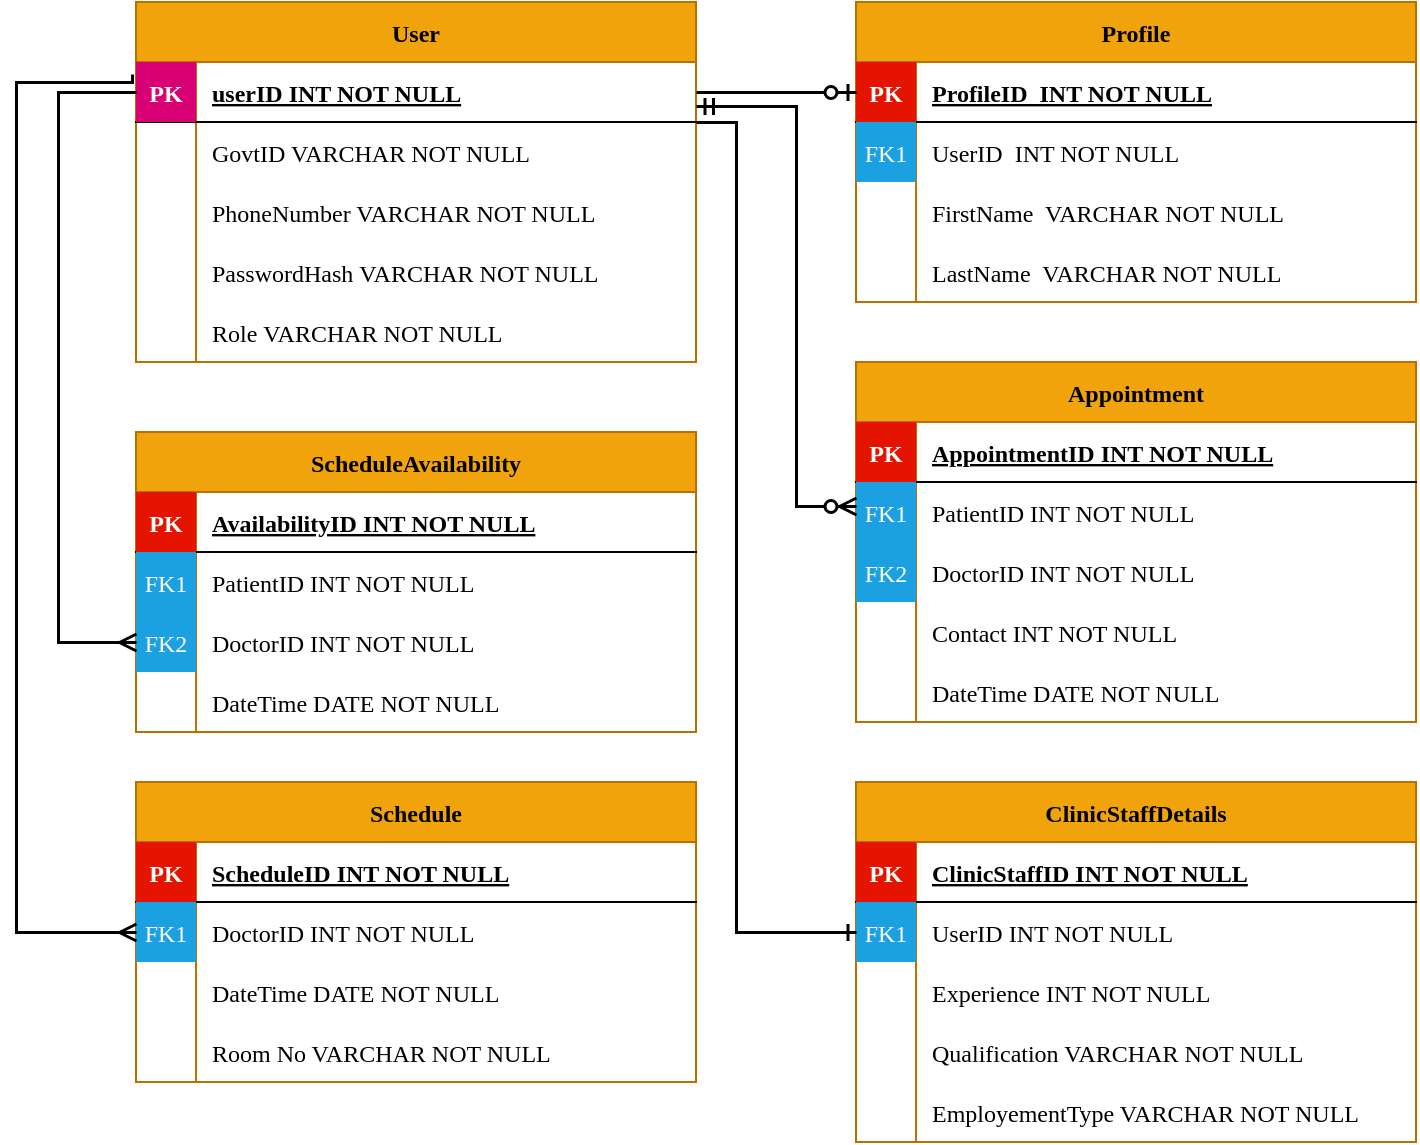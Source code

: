 <mxfile version="26.2.2">
  <diagram id="R2lEEEUBdFMjLlhIrx00" name="Page-1">
    <mxGraphModel dx="1428" dy="841" grid="1" gridSize="10" guides="1" tooltips="1" connect="1" arrows="1" fold="1" page="1" pageScale="1" pageWidth="850" pageHeight="1100" math="0" shadow="0" extFonts="Permanent Marker^https://fonts.googleapis.com/css?family=Permanent+Marker">
      <root>
        <mxCell id="0" />
        <mxCell id="1" parent="0" />
        <mxCell id="C-vyLk0tnHw3VtMMgP7b-2" value="Profile" style="shape=table;startSize=30;container=1;collapsible=1;childLayout=tableLayout;fixedRows=1;rowLines=0;fontStyle=1;align=center;resizeLast=1;fillColor=#f0a30a;fontColor=#000000;strokeColor=#BD7000;fontFamily=Verdana;" parent="1" vertex="1">
          <mxGeometry x="480" y="120" width="280" height="150" as="geometry" />
        </mxCell>
        <mxCell id="C-vyLk0tnHw3VtMMgP7b-3" value="" style="shape=partialRectangle;collapsible=0;dropTarget=0;pointerEvents=0;fillColor=none;points=[[0,0.5],[1,0.5]];portConstraint=eastwest;top=0;left=0;right=0;bottom=1;" parent="C-vyLk0tnHw3VtMMgP7b-2" vertex="1">
          <mxGeometry y="30" width="280" height="30" as="geometry" />
        </mxCell>
        <mxCell id="C-vyLk0tnHw3VtMMgP7b-4" value="PK" style="shape=partialRectangle;overflow=hidden;connectable=0;fillColor=#e51400;top=0;left=0;bottom=0;right=0;fontStyle=1;fontColor=#ffffff;strokeColor=#B20000;fontFamily=Verdana;" parent="C-vyLk0tnHw3VtMMgP7b-3" vertex="1">
          <mxGeometry width="30" height="30" as="geometry">
            <mxRectangle width="30" height="30" as="alternateBounds" />
          </mxGeometry>
        </mxCell>
        <mxCell id="C-vyLk0tnHw3VtMMgP7b-5" value="ProfileID  INT NOT NULL " style="shape=partialRectangle;overflow=hidden;connectable=0;fillColor=none;top=0;left=0;bottom=0;right=0;align=left;spacingLeft=6;fontStyle=5;fontFamily=Verdana;" parent="C-vyLk0tnHw3VtMMgP7b-3" vertex="1">
          <mxGeometry x="30" width="250" height="30" as="geometry">
            <mxRectangle width="250" height="30" as="alternateBounds" />
          </mxGeometry>
        </mxCell>
        <mxCell id="C-vyLk0tnHw3VtMMgP7b-6" value="" style="shape=partialRectangle;collapsible=0;dropTarget=0;pointerEvents=0;fillColor=none;points=[[0,0.5],[1,0.5]];portConstraint=eastwest;top=0;left=0;right=0;bottom=0;" parent="C-vyLk0tnHw3VtMMgP7b-2" vertex="1">
          <mxGeometry y="60" width="280" height="30" as="geometry" />
        </mxCell>
        <mxCell id="C-vyLk0tnHw3VtMMgP7b-7" value="FK1" style="shape=partialRectangle;overflow=hidden;connectable=0;fillColor=#1ba1e2;top=0;left=0;bottom=0;right=0;fontColor=#ffffff;strokeColor=#006EAF;fontFamily=Verdana;" parent="C-vyLk0tnHw3VtMMgP7b-6" vertex="1">
          <mxGeometry width="30" height="30" as="geometry">
            <mxRectangle width="30" height="30" as="alternateBounds" />
          </mxGeometry>
        </mxCell>
        <mxCell id="C-vyLk0tnHw3VtMMgP7b-8" value="UserID  INT NOT NULL" style="shape=partialRectangle;overflow=hidden;connectable=0;fillColor=none;top=0;left=0;bottom=0;right=0;align=left;spacingLeft=6;fontFamily=Verdana;" parent="C-vyLk0tnHw3VtMMgP7b-6" vertex="1">
          <mxGeometry x="30" width="250" height="30" as="geometry">
            <mxRectangle width="250" height="30" as="alternateBounds" />
          </mxGeometry>
        </mxCell>
        <mxCell id="C-vyLk0tnHw3VtMMgP7b-9" value="" style="shape=partialRectangle;collapsible=0;dropTarget=0;pointerEvents=0;fillColor=none;points=[[0,0.5],[1,0.5]];portConstraint=eastwest;top=0;left=0;right=0;bottom=0;" parent="C-vyLk0tnHw3VtMMgP7b-2" vertex="1">
          <mxGeometry y="90" width="280" height="30" as="geometry" />
        </mxCell>
        <mxCell id="C-vyLk0tnHw3VtMMgP7b-10" value="" style="shape=partialRectangle;overflow=hidden;connectable=0;fillColor=none;top=0;left=0;bottom=0;right=0;" parent="C-vyLk0tnHw3VtMMgP7b-9" vertex="1">
          <mxGeometry width="30" height="30" as="geometry">
            <mxRectangle width="30" height="30" as="alternateBounds" />
          </mxGeometry>
        </mxCell>
        <mxCell id="C-vyLk0tnHw3VtMMgP7b-11" value="FirstName  VARCHAR NOT NULL" style="shape=partialRectangle;overflow=hidden;connectable=0;fillColor=none;top=0;left=0;bottom=0;right=0;align=left;spacingLeft=6;fontFamily=Verdana;" parent="C-vyLk0tnHw3VtMMgP7b-9" vertex="1">
          <mxGeometry x="30" width="250" height="30" as="geometry">
            <mxRectangle width="250" height="30" as="alternateBounds" />
          </mxGeometry>
        </mxCell>
        <mxCell id="szq3r1EWedvZU7ais3GH-11" style="shape=partialRectangle;collapsible=0;dropTarget=0;pointerEvents=0;fillColor=none;points=[[0,0.5],[1,0.5]];portConstraint=eastwest;top=0;left=0;right=0;bottom=0;" parent="C-vyLk0tnHw3VtMMgP7b-2" vertex="1">
          <mxGeometry y="120" width="280" height="30" as="geometry" />
        </mxCell>
        <mxCell id="szq3r1EWedvZU7ais3GH-12" style="shape=partialRectangle;overflow=hidden;connectable=0;fillColor=none;top=0;left=0;bottom=0;right=0;" parent="szq3r1EWedvZU7ais3GH-11" vertex="1">
          <mxGeometry width="30" height="30" as="geometry">
            <mxRectangle width="30" height="30" as="alternateBounds" />
          </mxGeometry>
        </mxCell>
        <mxCell id="szq3r1EWedvZU7ais3GH-13" value="LastName  VARCHAR NOT NULL" style="shape=partialRectangle;overflow=hidden;connectable=0;fillColor=none;top=0;left=0;bottom=0;right=0;align=left;spacingLeft=6;fontFamily=Verdana;" parent="szq3r1EWedvZU7ais3GH-11" vertex="1">
          <mxGeometry x="30" width="250" height="30" as="geometry">
            <mxRectangle width="250" height="30" as="alternateBounds" />
          </mxGeometry>
        </mxCell>
        <mxCell id="C-vyLk0tnHw3VtMMgP7b-13" value="Appointment" style="shape=table;startSize=30;container=1;collapsible=1;childLayout=tableLayout;fixedRows=1;rowLines=0;fontStyle=1;align=center;resizeLast=1;fillColor=#f0a30a;fontColor=#000000;strokeColor=#BD7000;fontFamily=Verdana;" parent="1" vertex="1">
          <mxGeometry x="480" y="300" width="280" height="180" as="geometry" />
        </mxCell>
        <mxCell id="C-vyLk0tnHw3VtMMgP7b-14" value="" style="shape=partialRectangle;collapsible=0;dropTarget=0;pointerEvents=0;fillColor=none;points=[[0,0.5],[1,0.5]];portConstraint=eastwest;top=0;left=0;right=0;bottom=1;" parent="C-vyLk0tnHw3VtMMgP7b-13" vertex="1">
          <mxGeometry y="30" width="280" height="30" as="geometry" />
        </mxCell>
        <mxCell id="C-vyLk0tnHw3VtMMgP7b-15" value="PK" style="shape=partialRectangle;overflow=hidden;connectable=0;fillColor=#e51400;top=0;left=0;bottom=0;right=0;fontStyle=1;fontColor=#ffffff;strokeColor=#B20000;fontFamily=Verdana;" parent="C-vyLk0tnHw3VtMMgP7b-14" vertex="1">
          <mxGeometry width="30" height="30" as="geometry">
            <mxRectangle width="30" height="30" as="alternateBounds" />
          </mxGeometry>
        </mxCell>
        <mxCell id="C-vyLk0tnHw3VtMMgP7b-16" value="AppointmentID INT NOT NULL " style="shape=partialRectangle;overflow=hidden;connectable=0;fillColor=none;top=0;left=0;bottom=0;right=0;align=left;spacingLeft=6;fontStyle=5;fontFamily=Verdana;" parent="C-vyLk0tnHw3VtMMgP7b-14" vertex="1">
          <mxGeometry x="30" width="250" height="30" as="geometry">
            <mxRectangle width="250" height="30" as="alternateBounds" />
          </mxGeometry>
        </mxCell>
        <mxCell id="C-vyLk0tnHw3VtMMgP7b-17" value="" style="shape=partialRectangle;collapsible=0;dropTarget=0;pointerEvents=0;fillColor=none;points=[[0,0.5],[1,0.5]];portConstraint=eastwest;top=0;left=0;right=0;bottom=0;" parent="C-vyLk0tnHw3VtMMgP7b-13" vertex="1">
          <mxGeometry y="60" width="280" height="30" as="geometry" />
        </mxCell>
        <mxCell id="C-vyLk0tnHw3VtMMgP7b-18" value="FK1" style="shape=partialRectangle;overflow=hidden;connectable=0;fillColor=#1ba1e2;top=0;left=0;bottom=0;right=0;fontColor=#ffffff;strokeColor=#006EAF;fontFamily=Verdana;" parent="C-vyLk0tnHw3VtMMgP7b-17" vertex="1">
          <mxGeometry width="30" height="30" as="geometry">
            <mxRectangle width="30" height="30" as="alternateBounds" />
          </mxGeometry>
        </mxCell>
        <mxCell id="C-vyLk0tnHw3VtMMgP7b-19" value="PatientID INT NOT NULL" style="shape=partialRectangle;overflow=hidden;connectable=0;fillColor=none;top=0;left=0;bottom=0;right=0;align=left;spacingLeft=6;fontFamily=Verdana;" parent="C-vyLk0tnHw3VtMMgP7b-17" vertex="1">
          <mxGeometry x="30" width="250" height="30" as="geometry">
            <mxRectangle width="250" height="30" as="alternateBounds" />
          </mxGeometry>
        </mxCell>
        <mxCell id="C-vyLk0tnHw3VtMMgP7b-20" value="" style="shape=partialRectangle;collapsible=0;dropTarget=0;pointerEvents=0;fillColor=none;points=[[0,0.5],[1,0.5]];portConstraint=eastwest;top=0;left=0;right=0;bottom=0;" parent="C-vyLk0tnHw3VtMMgP7b-13" vertex="1">
          <mxGeometry y="90" width="280" height="30" as="geometry" />
        </mxCell>
        <mxCell id="C-vyLk0tnHw3VtMMgP7b-21" value="FK2" style="shape=partialRectangle;overflow=hidden;connectable=0;fillColor=#1ba1e2;top=0;left=0;bottom=0;right=0;fontColor=#ffffff;strokeColor=#006EAF;fontFamily=Verdana;" parent="C-vyLk0tnHw3VtMMgP7b-20" vertex="1">
          <mxGeometry width="30" height="30" as="geometry">
            <mxRectangle width="30" height="30" as="alternateBounds" />
          </mxGeometry>
        </mxCell>
        <mxCell id="C-vyLk0tnHw3VtMMgP7b-22" value="DoctorID INT NOT NULL" style="shape=partialRectangle;overflow=hidden;connectable=0;fillColor=none;top=0;left=0;bottom=0;right=0;align=left;spacingLeft=6;fontFamily=Verdana;" parent="C-vyLk0tnHw3VtMMgP7b-20" vertex="1">
          <mxGeometry x="30" width="250" height="30" as="geometry">
            <mxRectangle width="250" height="30" as="alternateBounds" />
          </mxGeometry>
        </mxCell>
        <mxCell id="szq3r1EWedvZU7ais3GH-15" style="shape=partialRectangle;collapsible=0;dropTarget=0;pointerEvents=0;fillColor=none;points=[[0,0.5],[1,0.5]];portConstraint=eastwest;top=0;left=0;right=0;bottom=0;" parent="C-vyLk0tnHw3VtMMgP7b-13" vertex="1">
          <mxGeometry y="120" width="280" height="30" as="geometry" />
        </mxCell>
        <mxCell id="szq3r1EWedvZU7ais3GH-16" style="shape=partialRectangle;overflow=hidden;connectable=0;fillColor=none;top=0;left=0;bottom=0;right=0;" parent="szq3r1EWedvZU7ais3GH-15" vertex="1">
          <mxGeometry width="30" height="30" as="geometry">
            <mxRectangle width="30" height="30" as="alternateBounds" />
          </mxGeometry>
        </mxCell>
        <mxCell id="szq3r1EWedvZU7ais3GH-17" value="Contact INT NOT NULL" style="shape=partialRectangle;overflow=hidden;connectable=0;fillColor=none;top=0;left=0;bottom=0;right=0;align=left;spacingLeft=6;fontFamily=Verdana;" parent="szq3r1EWedvZU7ais3GH-15" vertex="1">
          <mxGeometry x="30" width="250" height="30" as="geometry">
            <mxRectangle width="250" height="30" as="alternateBounds" />
          </mxGeometry>
        </mxCell>
        <mxCell id="szq3r1EWedvZU7ais3GH-18" style="shape=partialRectangle;collapsible=0;dropTarget=0;pointerEvents=0;fillColor=none;points=[[0,0.5],[1,0.5]];portConstraint=eastwest;top=0;left=0;right=0;bottom=0;" parent="C-vyLk0tnHw3VtMMgP7b-13" vertex="1">
          <mxGeometry y="150" width="280" height="30" as="geometry" />
        </mxCell>
        <mxCell id="szq3r1EWedvZU7ais3GH-19" style="shape=partialRectangle;overflow=hidden;connectable=0;fillColor=none;top=0;left=0;bottom=0;right=0;" parent="szq3r1EWedvZU7ais3GH-18" vertex="1">
          <mxGeometry width="30" height="30" as="geometry">
            <mxRectangle width="30" height="30" as="alternateBounds" />
          </mxGeometry>
        </mxCell>
        <mxCell id="szq3r1EWedvZU7ais3GH-20" value="DateTime DATE NOT NULL" style="shape=partialRectangle;overflow=hidden;connectable=0;fillColor=none;top=0;left=0;bottom=0;right=0;align=left;spacingLeft=6;fontFamily=Verdana;" parent="szq3r1EWedvZU7ais3GH-18" vertex="1">
          <mxGeometry x="30" width="250" height="30" as="geometry">
            <mxRectangle width="250" height="30" as="alternateBounds" />
          </mxGeometry>
        </mxCell>
        <mxCell id="C-vyLk0tnHw3VtMMgP7b-23" value="User" style="shape=table;startSize=30;container=1;collapsible=1;childLayout=tableLayout;fixedRows=1;rowLines=0;fontStyle=1;align=center;resizeLast=1;fillColor=#f0a30a;strokeColor=#BD7000;fontColor=#000000;fontFamily=Verdana;" parent="1" vertex="1">
          <mxGeometry x="120" y="120" width="280" height="180" as="geometry" />
        </mxCell>
        <mxCell id="C-vyLk0tnHw3VtMMgP7b-24" value="" style="shape=partialRectangle;collapsible=0;dropTarget=0;pointerEvents=0;fillColor=none;points=[[0,0.5],[1,0.5]];portConstraint=eastwest;top=0;left=0;right=0;bottom=1;" parent="C-vyLk0tnHw3VtMMgP7b-23" vertex="1">
          <mxGeometry y="30" width="280" height="30" as="geometry" />
        </mxCell>
        <mxCell id="C-vyLk0tnHw3VtMMgP7b-25" value="PK" style="shape=partialRectangle;overflow=hidden;connectable=0;fillColor=#d80073;top=0;left=0;bottom=0;right=0;fontStyle=1;fontColor=#ffffff;strokeColor=#A50040;fontFamily=Verdana;" parent="C-vyLk0tnHw3VtMMgP7b-24" vertex="1">
          <mxGeometry width="30" height="30" as="geometry">
            <mxRectangle width="30" height="30" as="alternateBounds" />
          </mxGeometry>
        </mxCell>
        <mxCell id="C-vyLk0tnHw3VtMMgP7b-26" value="userID INT NOT NULL " style="shape=partialRectangle;overflow=hidden;connectable=0;fillColor=none;top=0;left=0;bottom=0;right=0;align=left;spacingLeft=6;fontStyle=5;fontFamily=Verdana;" parent="C-vyLk0tnHw3VtMMgP7b-24" vertex="1">
          <mxGeometry x="30" width="250" height="30" as="geometry">
            <mxRectangle width="250" height="30" as="alternateBounds" />
          </mxGeometry>
        </mxCell>
        <mxCell id="C-vyLk0tnHw3VtMMgP7b-27" value="" style="shape=partialRectangle;collapsible=0;dropTarget=0;pointerEvents=0;fillColor=none;points=[[0,0.5],[1,0.5]];portConstraint=eastwest;top=0;left=0;right=0;bottom=0;" parent="C-vyLk0tnHw3VtMMgP7b-23" vertex="1">
          <mxGeometry y="60" width="280" height="30" as="geometry" />
        </mxCell>
        <mxCell id="C-vyLk0tnHw3VtMMgP7b-28" value="" style="shape=partialRectangle;overflow=hidden;connectable=0;fillColor=none;top=0;left=0;bottom=0;right=0;" parent="C-vyLk0tnHw3VtMMgP7b-27" vertex="1">
          <mxGeometry width="30" height="30" as="geometry">
            <mxRectangle width="30" height="30" as="alternateBounds" />
          </mxGeometry>
        </mxCell>
        <mxCell id="C-vyLk0tnHw3VtMMgP7b-29" value="GovtID VARCHAR NOT NULL" style="shape=partialRectangle;overflow=hidden;connectable=0;fillColor=none;top=0;left=0;bottom=0;right=0;align=left;spacingLeft=6;fontFamily=Verdana;" parent="C-vyLk0tnHw3VtMMgP7b-27" vertex="1">
          <mxGeometry x="30" width="250" height="30" as="geometry">
            <mxRectangle width="250" height="30" as="alternateBounds" />
          </mxGeometry>
        </mxCell>
        <mxCell id="szq3r1EWedvZU7ais3GH-8" style="shape=partialRectangle;collapsible=0;dropTarget=0;pointerEvents=0;fillColor=none;points=[[0,0.5],[1,0.5]];portConstraint=eastwest;top=0;left=0;right=0;bottom=0;" parent="C-vyLk0tnHw3VtMMgP7b-23" vertex="1">
          <mxGeometry y="90" width="280" height="30" as="geometry" />
        </mxCell>
        <mxCell id="szq3r1EWedvZU7ais3GH-9" style="shape=partialRectangle;overflow=hidden;connectable=0;fillColor=none;top=0;left=0;bottom=0;right=0;" parent="szq3r1EWedvZU7ais3GH-8" vertex="1">
          <mxGeometry width="30" height="30" as="geometry">
            <mxRectangle width="30" height="30" as="alternateBounds" />
          </mxGeometry>
        </mxCell>
        <mxCell id="szq3r1EWedvZU7ais3GH-10" value="PhoneNumber VARCHAR NOT NULL" style="shape=partialRectangle;overflow=hidden;connectable=0;fillColor=none;top=0;left=0;bottom=0;right=0;align=left;spacingLeft=6;fontFamily=Verdana;" parent="szq3r1EWedvZU7ais3GH-8" vertex="1">
          <mxGeometry x="30" width="250" height="30" as="geometry">
            <mxRectangle width="250" height="30" as="alternateBounds" />
          </mxGeometry>
        </mxCell>
        <mxCell id="szq3r1EWedvZU7ais3GH-5" style="shape=partialRectangle;collapsible=0;dropTarget=0;pointerEvents=0;fillColor=none;points=[[0,0.5],[1,0.5]];portConstraint=eastwest;top=0;left=0;right=0;bottom=0;" parent="C-vyLk0tnHw3VtMMgP7b-23" vertex="1">
          <mxGeometry y="120" width="280" height="30" as="geometry" />
        </mxCell>
        <mxCell id="szq3r1EWedvZU7ais3GH-6" style="shape=partialRectangle;overflow=hidden;connectable=0;fillColor=none;top=0;left=0;bottom=0;right=0;" parent="szq3r1EWedvZU7ais3GH-5" vertex="1">
          <mxGeometry width="30" height="30" as="geometry">
            <mxRectangle width="30" height="30" as="alternateBounds" />
          </mxGeometry>
        </mxCell>
        <mxCell id="szq3r1EWedvZU7ais3GH-7" value="PasswordHash VARCHAR NOT NULL" style="shape=partialRectangle;overflow=hidden;connectable=0;fillColor=none;top=0;left=0;bottom=0;right=0;align=left;spacingLeft=6;fontFamily=Verdana;" parent="szq3r1EWedvZU7ais3GH-5" vertex="1">
          <mxGeometry x="30" width="250" height="30" as="geometry">
            <mxRectangle width="250" height="30" as="alternateBounds" />
          </mxGeometry>
        </mxCell>
        <mxCell id="szq3r1EWedvZU7ais3GH-2" style="shape=partialRectangle;collapsible=0;dropTarget=0;pointerEvents=0;fillColor=none;points=[[0,0.5],[1,0.5]];portConstraint=eastwest;top=0;left=0;right=0;bottom=0;" parent="C-vyLk0tnHw3VtMMgP7b-23" vertex="1">
          <mxGeometry y="150" width="280" height="30" as="geometry" />
        </mxCell>
        <mxCell id="szq3r1EWedvZU7ais3GH-3" style="shape=partialRectangle;overflow=hidden;connectable=0;fillColor=none;top=0;left=0;bottom=0;right=0;" parent="szq3r1EWedvZU7ais3GH-2" vertex="1">
          <mxGeometry width="30" height="30" as="geometry">
            <mxRectangle width="30" height="30" as="alternateBounds" />
          </mxGeometry>
        </mxCell>
        <mxCell id="szq3r1EWedvZU7ais3GH-4" value="Role VARCHAR NOT NULL" style="shape=partialRectangle;overflow=hidden;connectable=0;fillColor=none;top=0;left=0;bottom=0;right=0;align=left;spacingLeft=6;fontFamily=Verdana;" parent="szq3r1EWedvZU7ais3GH-2" vertex="1">
          <mxGeometry x="30" width="250" height="30" as="geometry">
            <mxRectangle width="250" height="30" as="alternateBounds" />
          </mxGeometry>
        </mxCell>
        <mxCell id="szq3r1EWedvZU7ais3GH-21" value="ScheduleAvailability" style="shape=table;startSize=30;container=1;collapsible=1;childLayout=tableLayout;fixedRows=1;rowLines=0;fontStyle=1;align=center;resizeLast=1;fillColor=#f0a30a;fontColor=#000000;strokeColor=#BD7000;fontFamily=Verdana;" parent="1" vertex="1">
          <mxGeometry x="120" y="335" width="280" height="150" as="geometry" />
        </mxCell>
        <mxCell id="szq3r1EWedvZU7ais3GH-22" value="" style="shape=partialRectangle;collapsible=0;dropTarget=0;pointerEvents=0;fillColor=none;points=[[0,0.5],[1,0.5]];portConstraint=eastwest;top=0;left=0;right=0;bottom=1;" parent="szq3r1EWedvZU7ais3GH-21" vertex="1">
          <mxGeometry y="30" width="280" height="30" as="geometry" />
        </mxCell>
        <mxCell id="szq3r1EWedvZU7ais3GH-23" value="PK" style="shape=partialRectangle;overflow=hidden;connectable=0;fillColor=#e51400;top=0;left=0;bottom=0;right=0;fontStyle=1;fontColor=#ffffff;strokeColor=#B20000;fontFamily=Verdana;" parent="szq3r1EWedvZU7ais3GH-22" vertex="1">
          <mxGeometry width="30" height="30" as="geometry">
            <mxRectangle width="30" height="30" as="alternateBounds" />
          </mxGeometry>
        </mxCell>
        <mxCell id="szq3r1EWedvZU7ais3GH-24" value="AvailabilityID INT NOT NULL " style="shape=partialRectangle;overflow=hidden;connectable=0;fillColor=none;top=0;left=0;bottom=0;right=0;align=left;spacingLeft=6;fontStyle=5;fontFamily=Verdana;" parent="szq3r1EWedvZU7ais3GH-22" vertex="1">
          <mxGeometry x="30" width="250" height="30" as="geometry">
            <mxRectangle width="250" height="30" as="alternateBounds" />
          </mxGeometry>
        </mxCell>
        <mxCell id="szq3r1EWedvZU7ais3GH-25" value="" style="shape=partialRectangle;collapsible=0;dropTarget=0;pointerEvents=0;fillColor=none;points=[[0,0.5],[1,0.5]];portConstraint=eastwest;top=0;left=0;right=0;bottom=0;" parent="szq3r1EWedvZU7ais3GH-21" vertex="1">
          <mxGeometry y="60" width="280" height="30" as="geometry" />
        </mxCell>
        <mxCell id="szq3r1EWedvZU7ais3GH-26" value="FK1" style="shape=partialRectangle;overflow=hidden;connectable=0;fillColor=#1ba1e2;top=0;left=0;bottom=0;right=0;fontColor=#ffffff;strokeColor=#006EAF;fontFamily=Verdana;" parent="szq3r1EWedvZU7ais3GH-25" vertex="1">
          <mxGeometry width="30" height="30" as="geometry">
            <mxRectangle width="30" height="30" as="alternateBounds" />
          </mxGeometry>
        </mxCell>
        <mxCell id="szq3r1EWedvZU7ais3GH-27" value="PatientID INT NOT NULL" style="shape=partialRectangle;overflow=hidden;connectable=0;fillColor=none;top=0;left=0;bottom=0;right=0;align=left;spacingLeft=6;fontFamily=Verdana;" parent="szq3r1EWedvZU7ais3GH-25" vertex="1">
          <mxGeometry x="30" width="250" height="30" as="geometry">
            <mxRectangle width="250" height="30" as="alternateBounds" />
          </mxGeometry>
        </mxCell>
        <mxCell id="szq3r1EWedvZU7ais3GH-28" value="" style="shape=partialRectangle;collapsible=0;dropTarget=0;pointerEvents=0;fillColor=none;points=[[0,0.5],[1,0.5]];portConstraint=eastwest;top=0;left=0;right=0;bottom=0;" parent="szq3r1EWedvZU7ais3GH-21" vertex="1">
          <mxGeometry y="90" width="280" height="30" as="geometry" />
        </mxCell>
        <mxCell id="szq3r1EWedvZU7ais3GH-29" value="FK2" style="shape=partialRectangle;overflow=hidden;connectable=0;fillColor=#1ba1e2;top=0;left=0;bottom=0;right=0;fontColor=#ffffff;strokeColor=#006EAF;fontFamily=Verdana;" parent="szq3r1EWedvZU7ais3GH-28" vertex="1">
          <mxGeometry width="30" height="30" as="geometry">
            <mxRectangle width="30" height="30" as="alternateBounds" />
          </mxGeometry>
        </mxCell>
        <mxCell id="szq3r1EWedvZU7ais3GH-30" value="DoctorID INT NOT NULL" style="shape=partialRectangle;overflow=hidden;connectable=0;fillColor=none;top=0;left=0;bottom=0;right=0;align=left;spacingLeft=6;fontFamily=Verdana;" parent="szq3r1EWedvZU7ais3GH-28" vertex="1">
          <mxGeometry x="30" width="250" height="30" as="geometry">
            <mxRectangle width="250" height="30" as="alternateBounds" />
          </mxGeometry>
        </mxCell>
        <mxCell id="szq3r1EWedvZU7ais3GH-31" style="shape=partialRectangle;collapsible=0;dropTarget=0;pointerEvents=0;fillColor=none;points=[[0,0.5],[1,0.5]];portConstraint=eastwest;top=0;left=0;right=0;bottom=0;" parent="szq3r1EWedvZU7ais3GH-21" vertex="1">
          <mxGeometry y="120" width="280" height="30" as="geometry" />
        </mxCell>
        <mxCell id="szq3r1EWedvZU7ais3GH-32" style="shape=partialRectangle;overflow=hidden;connectable=0;fillColor=none;top=0;left=0;bottom=0;right=0;" parent="szq3r1EWedvZU7ais3GH-31" vertex="1">
          <mxGeometry width="30" height="30" as="geometry">
            <mxRectangle width="30" height="30" as="alternateBounds" />
          </mxGeometry>
        </mxCell>
        <mxCell id="szq3r1EWedvZU7ais3GH-33" value="DateTime DATE NOT NULL" style="shape=partialRectangle;overflow=hidden;connectable=0;fillColor=none;top=0;left=0;bottom=0;right=0;align=left;spacingLeft=6;fontFamily=Verdana;" parent="szq3r1EWedvZU7ais3GH-31" vertex="1">
          <mxGeometry x="30" width="250" height="30" as="geometry">
            <mxRectangle width="250" height="30" as="alternateBounds" />
          </mxGeometry>
        </mxCell>
        <mxCell id="szq3r1EWedvZU7ais3GH-37" value="Schedule" style="shape=table;startSize=30;container=1;collapsible=1;childLayout=tableLayout;fixedRows=1;rowLines=0;fontStyle=1;align=center;resizeLast=1;fillColor=#f0a30a;fontColor=#000000;strokeColor=#BD7000;fontFamily=Verdana;" parent="1" vertex="1">
          <mxGeometry x="120" y="510" width="280" height="150" as="geometry" />
        </mxCell>
        <mxCell id="szq3r1EWedvZU7ais3GH-38" value="" style="shape=partialRectangle;collapsible=0;dropTarget=0;pointerEvents=0;fillColor=none;points=[[0,0.5],[1,0.5]];portConstraint=eastwest;top=0;left=0;right=0;bottom=1;" parent="szq3r1EWedvZU7ais3GH-37" vertex="1">
          <mxGeometry y="30" width="280" height="30" as="geometry" />
        </mxCell>
        <mxCell id="szq3r1EWedvZU7ais3GH-39" value="PK" style="shape=partialRectangle;overflow=hidden;connectable=0;fillColor=#e51400;top=0;left=0;bottom=0;right=0;fontStyle=1;fontColor=#ffffff;strokeColor=#B20000;fontFamily=Verdana;" parent="szq3r1EWedvZU7ais3GH-38" vertex="1">
          <mxGeometry width="30" height="30" as="geometry">
            <mxRectangle width="30" height="30" as="alternateBounds" />
          </mxGeometry>
        </mxCell>
        <mxCell id="szq3r1EWedvZU7ais3GH-40" value="ScheduleID INT NOT NULL " style="shape=partialRectangle;overflow=hidden;connectable=0;fillColor=none;top=0;left=0;bottom=0;right=0;align=left;spacingLeft=6;fontStyle=5;fontFamily=Verdana;" parent="szq3r1EWedvZU7ais3GH-38" vertex="1">
          <mxGeometry x="30" width="250" height="30" as="geometry">
            <mxRectangle width="250" height="30" as="alternateBounds" />
          </mxGeometry>
        </mxCell>
        <mxCell id="szq3r1EWedvZU7ais3GH-44" value="" style="shape=partialRectangle;collapsible=0;dropTarget=0;pointerEvents=0;fillColor=none;points=[[0,0.5],[1,0.5]];portConstraint=eastwest;top=0;left=0;right=0;bottom=0;" parent="szq3r1EWedvZU7ais3GH-37" vertex="1">
          <mxGeometry y="60" width="280" height="30" as="geometry" />
        </mxCell>
        <mxCell id="szq3r1EWedvZU7ais3GH-45" value="FK1" style="shape=partialRectangle;overflow=hidden;connectable=0;fillColor=#1ba1e2;top=0;left=0;bottom=0;right=0;fontColor=#ffffff;strokeColor=#006EAF;fontFamily=Verdana;" parent="szq3r1EWedvZU7ais3GH-44" vertex="1">
          <mxGeometry width="30" height="30" as="geometry">
            <mxRectangle width="30" height="30" as="alternateBounds" />
          </mxGeometry>
        </mxCell>
        <mxCell id="szq3r1EWedvZU7ais3GH-46" value="DoctorID INT NOT NULL" style="shape=partialRectangle;overflow=hidden;connectable=0;fillColor=none;top=0;left=0;bottom=0;right=0;align=left;spacingLeft=6;fontFamily=Verdana;" parent="szq3r1EWedvZU7ais3GH-44" vertex="1">
          <mxGeometry x="30" width="250" height="30" as="geometry">
            <mxRectangle width="250" height="30" as="alternateBounds" />
          </mxGeometry>
        </mxCell>
        <mxCell id="szq3r1EWedvZU7ais3GH-47" style="shape=partialRectangle;collapsible=0;dropTarget=0;pointerEvents=0;fillColor=none;points=[[0,0.5],[1,0.5]];portConstraint=eastwest;top=0;left=0;right=0;bottom=0;" parent="szq3r1EWedvZU7ais3GH-37" vertex="1">
          <mxGeometry y="90" width="280" height="30" as="geometry" />
        </mxCell>
        <mxCell id="szq3r1EWedvZU7ais3GH-48" style="shape=partialRectangle;overflow=hidden;connectable=0;fillColor=none;top=0;left=0;bottom=0;right=0;" parent="szq3r1EWedvZU7ais3GH-47" vertex="1">
          <mxGeometry width="30" height="30" as="geometry">
            <mxRectangle width="30" height="30" as="alternateBounds" />
          </mxGeometry>
        </mxCell>
        <mxCell id="szq3r1EWedvZU7ais3GH-49" value="DateTime DATE NOT NULL" style="shape=partialRectangle;overflow=hidden;connectable=0;fillColor=none;top=0;left=0;bottom=0;right=0;align=left;spacingLeft=6;fontFamily=Verdana;" parent="szq3r1EWedvZU7ais3GH-47" vertex="1">
          <mxGeometry x="30" width="250" height="30" as="geometry">
            <mxRectangle width="250" height="30" as="alternateBounds" />
          </mxGeometry>
        </mxCell>
        <mxCell id="szq3r1EWedvZU7ais3GH-52" style="shape=partialRectangle;collapsible=0;dropTarget=0;pointerEvents=0;fillColor=none;points=[[0,0.5],[1,0.5]];portConstraint=eastwest;top=0;left=0;right=0;bottom=0;" parent="szq3r1EWedvZU7ais3GH-37" vertex="1">
          <mxGeometry y="120" width="280" height="30" as="geometry" />
        </mxCell>
        <mxCell id="szq3r1EWedvZU7ais3GH-53" style="shape=partialRectangle;overflow=hidden;connectable=0;fillColor=none;top=0;left=0;bottom=0;right=0;" parent="szq3r1EWedvZU7ais3GH-52" vertex="1">
          <mxGeometry width="30" height="30" as="geometry">
            <mxRectangle width="30" height="30" as="alternateBounds" />
          </mxGeometry>
        </mxCell>
        <mxCell id="szq3r1EWedvZU7ais3GH-54" value="Room No VARCHAR NOT NULL" style="shape=partialRectangle;overflow=hidden;connectable=0;fillColor=none;top=0;left=0;bottom=0;right=0;align=left;spacingLeft=6;fontFamily=Verdana;" parent="szq3r1EWedvZU7ais3GH-52" vertex="1">
          <mxGeometry x="30" width="250" height="30" as="geometry">
            <mxRectangle width="250" height="30" as="alternateBounds" />
          </mxGeometry>
        </mxCell>
        <mxCell id="szq3r1EWedvZU7ais3GH-55" value="ClinicStaffDetails" style="shape=table;startSize=30;container=1;collapsible=1;childLayout=tableLayout;fixedRows=1;rowLines=0;fontStyle=1;align=center;resizeLast=1;fillColor=#f0a30a;fontColor=#000000;strokeColor=#BD7000;fontFamily=Verdana;" parent="1" vertex="1">
          <mxGeometry x="480" y="510" width="280" height="180" as="geometry" />
        </mxCell>
        <mxCell id="szq3r1EWedvZU7ais3GH-56" value="" style="shape=partialRectangle;collapsible=0;dropTarget=0;pointerEvents=0;fillColor=none;points=[[0,0.5],[1,0.5]];portConstraint=eastwest;top=0;left=0;right=0;bottom=1;" parent="szq3r1EWedvZU7ais3GH-55" vertex="1">
          <mxGeometry y="30" width="280" height="30" as="geometry" />
        </mxCell>
        <mxCell id="szq3r1EWedvZU7ais3GH-57" value="PK" style="shape=partialRectangle;overflow=hidden;connectable=0;fillColor=#e51400;top=0;left=0;bottom=0;right=0;fontStyle=1;fontColor=#ffffff;strokeColor=#B20000;fontFamily=Verdana;" parent="szq3r1EWedvZU7ais3GH-56" vertex="1">
          <mxGeometry width="30" height="30" as="geometry">
            <mxRectangle width="30" height="30" as="alternateBounds" />
          </mxGeometry>
        </mxCell>
        <mxCell id="szq3r1EWedvZU7ais3GH-58" value="ClinicStaffID INT NOT NULL " style="shape=partialRectangle;overflow=hidden;connectable=0;fillColor=none;top=0;left=0;bottom=0;right=0;align=left;spacingLeft=6;fontStyle=5;fontFamily=Verdana;" parent="szq3r1EWedvZU7ais3GH-56" vertex="1">
          <mxGeometry x="30" width="250" height="30" as="geometry">
            <mxRectangle width="250" height="30" as="alternateBounds" />
          </mxGeometry>
        </mxCell>
        <mxCell id="szq3r1EWedvZU7ais3GH-59" value="" style="shape=partialRectangle;collapsible=0;dropTarget=0;pointerEvents=0;fillColor=none;points=[[0,0.5],[1,0.5]];portConstraint=eastwest;top=0;left=0;right=0;bottom=0;" parent="szq3r1EWedvZU7ais3GH-55" vertex="1">
          <mxGeometry y="60" width="280" height="30" as="geometry" />
        </mxCell>
        <mxCell id="szq3r1EWedvZU7ais3GH-60" value="FK1" style="shape=partialRectangle;overflow=hidden;connectable=0;fillColor=#1ba1e2;top=0;left=0;bottom=0;right=0;fontColor=#ffffff;strokeColor=#006EAF;fontFamily=Verdana;" parent="szq3r1EWedvZU7ais3GH-59" vertex="1">
          <mxGeometry width="30" height="30" as="geometry">
            <mxRectangle width="30" height="30" as="alternateBounds" />
          </mxGeometry>
        </mxCell>
        <mxCell id="szq3r1EWedvZU7ais3GH-61" value="UserID INT NOT NULL" style="shape=partialRectangle;overflow=hidden;connectable=0;fillColor=none;top=0;left=0;bottom=0;right=0;align=left;spacingLeft=6;fontFamily=Verdana;" parent="szq3r1EWedvZU7ais3GH-59" vertex="1">
          <mxGeometry x="30" width="250" height="30" as="geometry">
            <mxRectangle width="250" height="30" as="alternateBounds" />
          </mxGeometry>
        </mxCell>
        <mxCell id="szq3r1EWedvZU7ais3GH-62" style="shape=partialRectangle;collapsible=0;dropTarget=0;pointerEvents=0;fillColor=none;points=[[0,0.5],[1,0.5]];portConstraint=eastwest;top=0;left=0;right=0;bottom=0;" parent="szq3r1EWedvZU7ais3GH-55" vertex="1">
          <mxGeometry y="90" width="280" height="30" as="geometry" />
        </mxCell>
        <mxCell id="szq3r1EWedvZU7ais3GH-63" style="shape=partialRectangle;overflow=hidden;connectable=0;fillColor=none;top=0;left=0;bottom=0;right=0;" parent="szq3r1EWedvZU7ais3GH-62" vertex="1">
          <mxGeometry width="30" height="30" as="geometry">
            <mxRectangle width="30" height="30" as="alternateBounds" />
          </mxGeometry>
        </mxCell>
        <mxCell id="szq3r1EWedvZU7ais3GH-64" value="Experience INT NOT NULL" style="shape=partialRectangle;overflow=hidden;connectable=0;fillColor=none;top=0;left=0;bottom=0;right=0;align=left;spacingLeft=6;fontFamily=Verdana;" parent="szq3r1EWedvZU7ais3GH-62" vertex="1">
          <mxGeometry x="30" width="250" height="30" as="geometry">
            <mxRectangle width="250" height="30" as="alternateBounds" />
          </mxGeometry>
        </mxCell>
        <mxCell id="szq3r1EWedvZU7ais3GH-65" style="shape=partialRectangle;collapsible=0;dropTarget=0;pointerEvents=0;fillColor=none;points=[[0,0.5],[1,0.5]];portConstraint=eastwest;top=0;left=0;right=0;bottom=0;" parent="szq3r1EWedvZU7ais3GH-55" vertex="1">
          <mxGeometry y="120" width="280" height="30" as="geometry" />
        </mxCell>
        <mxCell id="szq3r1EWedvZU7ais3GH-66" style="shape=partialRectangle;overflow=hidden;connectable=0;fillColor=none;top=0;left=0;bottom=0;right=0;" parent="szq3r1EWedvZU7ais3GH-65" vertex="1">
          <mxGeometry width="30" height="30" as="geometry">
            <mxRectangle width="30" height="30" as="alternateBounds" />
          </mxGeometry>
        </mxCell>
        <mxCell id="szq3r1EWedvZU7ais3GH-67" value="Qualification VARCHAR NOT NULL" style="shape=partialRectangle;overflow=hidden;connectable=0;fillColor=none;top=0;left=0;bottom=0;right=0;align=left;spacingLeft=6;fontFamily=Verdana;" parent="szq3r1EWedvZU7ais3GH-65" vertex="1">
          <mxGeometry x="30" width="250" height="30" as="geometry">
            <mxRectangle width="250" height="30" as="alternateBounds" />
          </mxGeometry>
        </mxCell>
        <mxCell id="szq3r1EWedvZU7ais3GH-68" style="shape=partialRectangle;collapsible=0;dropTarget=0;pointerEvents=0;fillColor=none;points=[[0,0.5],[1,0.5]];portConstraint=eastwest;top=0;left=0;right=0;bottom=0;" parent="szq3r1EWedvZU7ais3GH-55" vertex="1">
          <mxGeometry y="150" width="280" height="30" as="geometry" />
        </mxCell>
        <mxCell id="szq3r1EWedvZU7ais3GH-69" style="shape=partialRectangle;overflow=hidden;connectable=0;fillColor=none;top=0;left=0;bottom=0;right=0;" parent="szq3r1EWedvZU7ais3GH-68" vertex="1">
          <mxGeometry width="30" height="30" as="geometry">
            <mxRectangle width="30" height="30" as="alternateBounds" />
          </mxGeometry>
        </mxCell>
        <mxCell id="szq3r1EWedvZU7ais3GH-70" value="EmployementType VARCHAR NOT NULL" style="shape=partialRectangle;overflow=hidden;connectable=0;fillColor=none;top=0;left=0;bottom=0;right=0;align=left;spacingLeft=6;fontFamily=Verdana;" parent="szq3r1EWedvZU7ais3GH-68" vertex="1">
          <mxGeometry x="30" width="250" height="30" as="geometry">
            <mxRectangle width="250" height="30" as="alternateBounds" />
          </mxGeometry>
        </mxCell>
        <mxCell id="szq3r1EWedvZU7ais3GH-73" value="" style="edgeStyle=entityRelationEdgeStyle;fontSize=12;html=1;endArrow=ERzeroToOne;endFill=1;rounded=0;entryX=0;entryY=0.5;entryDx=0;entryDy=0;exitX=1;exitY=0.5;exitDx=0;exitDy=0;strokeWidth=1.5;" parent="1" source="C-vyLk0tnHw3VtMMgP7b-24" target="C-vyLk0tnHw3VtMMgP7b-3" edge="1">
          <mxGeometry width="100" height="100" relative="1" as="geometry">
            <mxPoint x="30" y="420" as="sourcePoint" />
            <mxPoint x="130" y="320" as="targetPoint" />
            <Array as="points">
              <mxPoint x="350" y="70" />
              <mxPoint x="300" y="70" />
              <mxPoint x="600" y="70" />
              <mxPoint x="440" y="60" />
              <mxPoint x="440" y="70" />
              <mxPoint x="530" y="60" />
              <mxPoint x="480" y="90" />
              <mxPoint x="590" y="80" />
            </Array>
          </mxGeometry>
        </mxCell>
        <mxCell id="szq3r1EWedvZU7ais3GH-74" value="" style="edgeStyle=orthogonalEdgeStyle;fontSize=12;html=1;endArrow=ERzeroToMany;startArrow=ERmandOne;rounded=0;entryX=0;entryY=0.5;entryDx=0;entryDy=0;strokeWidth=1.5;" parent="1" edge="1">
          <mxGeometry width="100" height="100" relative="1" as="geometry">
            <mxPoint x="400" y="172" as="sourcePoint" />
            <mxPoint x="480" y="372" as="targetPoint" />
            <Array as="points">
              <mxPoint x="450" y="172" />
              <mxPoint x="450" y="372" />
            </Array>
          </mxGeometry>
        </mxCell>
        <mxCell id="Bp-fMvMBKRasyvmbxAYr-3" value="" style="fontSize=12;html=1;endArrow=ERmany;rounded=0;editable=1;movable=1;resizable=1;rotatable=1;deletable=1;locked=0;connectable=1;anchorPointDirection=1;bendable=1;edgeStyle=orthogonalEdgeStyle;exitX=0;exitY=0.5;exitDx=0;exitDy=0;strokeWidth=1.5;" edge="1" parent="1" source="C-vyLk0tnHw3VtMMgP7b-24">
          <mxGeometry width="100" height="100" relative="1" as="geometry">
            <mxPoint x="130" y="210" as="sourcePoint" />
            <mxPoint x="120" y="440" as="targetPoint" />
            <Array as="points">
              <mxPoint x="81" y="165" />
              <mxPoint x="81" y="440" />
              <mxPoint x="120" y="440" />
            </Array>
          </mxGeometry>
        </mxCell>
        <mxCell id="Bp-fMvMBKRasyvmbxAYr-7" value="" style="fontSize=12;html=1;endArrow=ERmany;rounded=0;editable=1;movable=1;resizable=1;rotatable=1;deletable=1;locked=0;connectable=1;anchorPointDirection=1;bendable=1;edgeStyle=orthogonalEdgeStyle;exitX=-0.007;exitY=0.2;exitDx=0;exitDy=0;strokeWidth=1.5;exitPerimeter=0;entryX=0;entryY=0.5;entryDx=0;entryDy=0;" edge="1" parent="1" source="C-vyLk0tnHw3VtMMgP7b-24" target="szq3r1EWedvZU7ais3GH-44">
          <mxGeometry width="100" height="100" relative="1" as="geometry">
            <mxPoint x="79" y="160" as="sourcePoint" />
            <mxPoint x="79" y="435" as="targetPoint" />
            <Array as="points">
              <mxPoint x="118" y="160" />
              <mxPoint x="60" y="160" />
              <mxPoint x="60" y="585" />
            </Array>
          </mxGeometry>
        </mxCell>
        <mxCell id="Bp-fMvMBKRasyvmbxAYr-8" value="" style="edgeStyle=orthogonalEdgeStyle;fontSize=12;html=1;endArrow=ERone;endFill=1;rounded=0;entryX=0;entryY=0.5;entryDx=0;entryDy=0;strokeWidth=1.5;" edge="1" parent="1" target="szq3r1EWedvZU7ais3GH-59">
          <mxGeometry width="100" height="100" relative="1" as="geometry">
            <mxPoint x="400" y="180" as="sourcePoint" />
            <mxPoint x="480" y="600" as="targetPoint" />
            <Array as="points">
              <mxPoint x="420" y="180" />
              <mxPoint x="420" y="585" />
            </Array>
          </mxGeometry>
        </mxCell>
      </root>
    </mxGraphModel>
  </diagram>
</mxfile>
